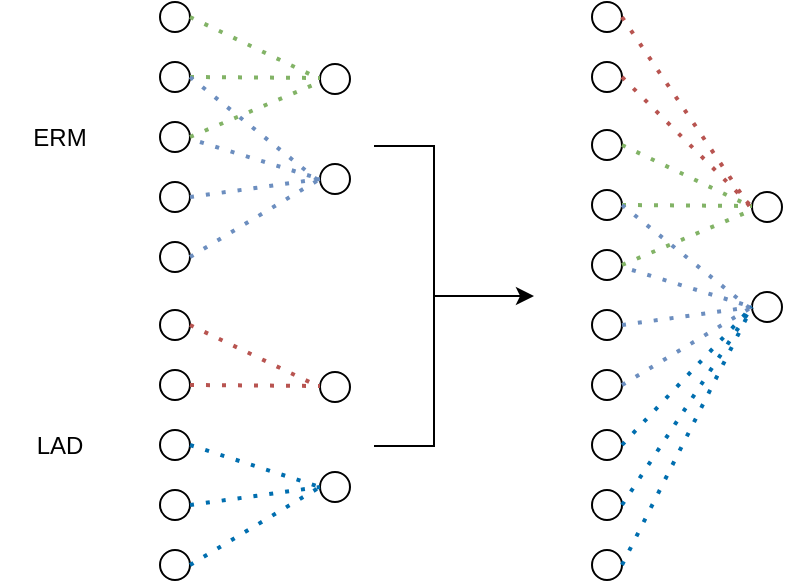 <mxfile version="26.0.1">
  <diagram name="第 1 页" id="Y5imS60aNz2UqjZGpG41">
    <mxGraphModel dx="873" dy="505" grid="1" gridSize="10" guides="1" tooltips="1" connect="1" arrows="1" fold="1" page="1" pageScale="1" pageWidth="827" pageHeight="1169" math="0" shadow="0">
      <root>
        <mxCell id="0" />
        <mxCell id="1" parent="0" />
        <mxCell id="pDlCXlPNkBOMOFqIXInU-1" value="" style="ellipse;whiteSpace=wrap;html=1;aspect=fixed;" vertex="1" parent="1">
          <mxGeometry x="200" y="79" width="15" height="15" as="geometry" />
        </mxCell>
        <mxCell id="pDlCXlPNkBOMOFqIXInU-2" value="" style="ellipse;whiteSpace=wrap;html=1;aspect=fixed;" vertex="1" parent="1">
          <mxGeometry x="200" y="109" width="15" height="15" as="geometry" />
        </mxCell>
        <mxCell id="pDlCXlPNkBOMOFqIXInU-3" value="" style="ellipse;whiteSpace=wrap;html=1;aspect=fixed;" vertex="1" parent="1">
          <mxGeometry x="200" y="139" width="15" height="15" as="geometry" />
        </mxCell>
        <mxCell id="pDlCXlPNkBOMOFqIXInU-4" value="" style="ellipse;whiteSpace=wrap;html=1;aspect=fixed;" vertex="1" parent="1">
          <mxGeometry x="200" y="169" width="15" height="15" as="geometry" />
        </mxCell>
        <mxCell id="pDlCXlPNkBOMOFqIXInU-5" value="" style="ellipse;whiteSpace=wrap;html=1;aspect=fixed;" vertex="1" parent="1">
          <mxGeometry x="200" y="199" width="15" height="15" as="geometry" />
        </mxCell>
        <mxCell id="pDlCXlPNkBOMOFqIXInU-6" value="" style="ellipse;whiteSpace=wrap;html=1;aspect=fixed;" vertex="1" parent="1">
          <mxGeometry x="280" y="110" width="15" height="15" as="geometry" />
        </mxCell>
        <mxCell id="pDlCXlPNkBOMOFqIXInU-7" value="" style="ellipse;whiteSpace=wrap;html=1;aspect=fixed;" vertex="1" parent="1">
          <mxGeometry x="280" y="160" width="15" height="15" as="geometry" />
        </mxCell>
        <mxCell id="pDlCXlPNkBOMOFqIXInU-13" value="" style="endArrow=none;dashed=1;html=1;dashPattern=1 3;strokeWidth=2;rounded=0;fillColor=#d5e8d4;strokeColor=#82b366;exitX=1;exitY=0.5;exitDx=0;exitDy=0;entryX=0;entryY=0.5;entryDx=0;entryDy=0;" edge="1" parent="1" source="pDlCXlPNkBOMOFqIXInU-1" target="pDlCXlPNkBOMOFqIXInU-6">
          <mxGeometry width="50" height="50" relative="1" as="geometry">
            <mxPoint x="250" y="79" as="sourcePoint" />
            <mxPoint x="300" y="29" as="targetPoint" />
          </mxGeometry>
        </mxCell>
        <mxCell id="pDlCXlPNkBOMOFqIXInU-14" value="" style="endArrow=none;dashed=1;html=1;dashPattern=1 3;strokeWidth=2;rounded=0;fillColor=#d5e8d4;strokeColor=#82b366;exitX=1;exitY=0.5;exitDx=0;exitDy=0;" edge="1" parent="1" source="pDlCXlPNkBOMOFqIXInU-2">
          <mxGeometry width="50" height="50" relative="1" as="geometry">
            <mxPoint x="225" y="97" as="sourcePoint" />
            <mxPoint x="280" y="117" as="targetPoint" />
          </mxGeometry>
        </mxCell>
        <mxCell id="pDlCXlPNkBOMOFqIXInU-15" value="" style="endArrow=none;dashed=1;html=1;dashPattern=1 3;strokeWidth=2;rounded=0;fillColor=#d5e8d4;strokeColor=#82b366;exitX=1;exitY=0.5;exitDx=0;exitDy=0;" edge="1" parent="1" source="pDlCXlPNkBOMOFqIXInU-3">
          <mxGeometry width="50" height="50" relative="1" as="geometry">
            <mxPoint x="225" y="127" as="sourcePoint" />
            <mxPoint x="280" y="119" as="targetPoint" />
          </mxGeometry>
        </mxCell>
        <mxCell id="pDlCXlPNkBOMOFqIXInU-16" value="" style="endArrow=none;dashed=1;html=1;dashPattern=1 3;strokeWidth=2;rounded=0;fillColor=#dae8fc;strokeColor=#6c8ebf;entryX=0;entryY=0.5;entryDx=0;entryDy=0;" edge="1" parent="1" target="pDlCXlPNkBOMOFqIXInU-7">
          <mxGeometry width="50" height="50" relative="1" as="geometry">
            <mxPoint x="220" y="149" as="sourcePoint" />
            <mxPoint x="390" y="249" as="targetPoint" />
          </mxGeometry>
        </mxCell>
        <mxCell id="pDlCXlPNkBOMOFqIXInU-17" value="" style="endArrow=none;dashed=1;html=1;dashPattern=1 3;strokeWidth=2;rounded=0;fillColor=#dae8fc;strokeColor=#6c8ebf;exitX=1;exitY=0.5;exitDx=0;exitDy=0;" edge="1" parent="1" source="pDlCXlPNkBOMOFqIXInU-2">
          <mxGeometry width="50" height="50" relative="1" as="geometry">
            <mxPoint x="230" y="159" as="sourcePoint" />
            <mxPoint x="280" y="169" as="targetPoint" />
          </mxGeometry>
        </mxCell>
        <mxCell id="pDlCXlPNkBOMOFqIXInU-18" value="" style="endArrow=none;dashed=1;html=1;dashPattern=1 3;strokeWidth=2;rounded=0;fillColor=#dae8fc;strokeColor=#6c8ebf;exitX=1;exitY=0.5;exitDx=0;exitDy=0;entryX=0;entryY=0.5;entryDx=0;entryDy=0;" edge="1" parent="1" source="pDlCXlPNkBOMOFqIXInU-4" target="pDlCXlPNkBOMOFqIXInU-7">
          <mxGeometry width="50" height="50" relative="1" as="geometry">
            <mxPoint x="225" y="127" as="sourcePoint" />
            <mxPoint x="290" y="179" as="targetPoint" />
          </mxGeometry>
        </mxCell>
        <mxCell id="pDlCXlPNkBOMOFqIXInU-19" value="" style="endArrow=none;dashed=1;html=1;dashPattern=1 3;strokeWidth=2;rounded=0;fillColor=#dae8fc;strokeColor=#6c8ebf;exitX=1;exitY=0.5;exitDx=0;exitDy=0;entryX=0;entryY=0.5;entryDx=0;entryDy=0;" edge="1" parent="1" source="pDlCXlPNkBOMOFqIXInU-5" target="pDlCXlPNkBOMOFqIXInU-7">
          <mxGeometry width="50" height="50" relative="1" as="geometry">
            <mxPoint x="225" y="187" as="sourcePoint" />
            <mxPoint x="290" y="178" as="targetPoint" />
          </mxGeometry>
        </mxCell>
        <mxCell id="pDlCXlPNkBOMOFqIXInU-20" value="ERM" style="text;html=1;align=center;verticalAlign=middle;whiteSpace=wrap;rounded=0;" vertex="1" parent="1">
          <mxGeometry x="120" y="131.5" width="60" height="30" as="geometry" />
        </mxCell>
        <mxCell id="pDlCXlPNkBOMOFqIXInU-21" value="" style="ellipse;whiteSpace=wrap;html=1;aspect=fixed;" vertex="1" parent="1">
          <mxGeometry x="200" y="233" width="15" height="15" as="geometry" />
        </mxCell>
        <mxCell id="pDlCXlPNkBOMOFqIXInU-22" value="" style="ellipse;whiteSpace=wrap;html=1;aspect=fixed;" vertex="1" parent="1">
          <mxGeometry x="200" y="263" width="15" height="15" as="geometry" />
        </mxCell>
        <mxCell id="pDlCXlPNkBOMOFqIXInU-23" value="" style="ellipse;whiteSpace=wrap;html=1;aspect=fixed;" vertex="1" parent="1">
          <mxGeometry x="200" y="293" width="15" height="15" as="geometry" />
        </mxCell>
        <mxCell id="pDlCXlPNkBOMOFqIXInU-24" value="" style="ellipse;whiteSpace=wrap;html=1;aspect=fixed;" vertex="1" parent="1">
          <mxGeometry x="200" y="323" width="15" height="15" as="geometry" />
        </mxCell>
        <mxCell id="pDlCXlPNkBOMOFqIXInU-25" value="" style="ellipse;whiteSpace=wrap;html=1;aspect=fixed;" vertex="1" parent="1">
          <mxGeometry x="200" y="353" width="15" height="15" as="geometry" />
        </mxCell>
        <mxCell id="pDlCXlPNkBOMOFqIXInU-26" value="" style="ellipse;whiteSpace=wrap;html=1;aspect=fixed;" vertex="1" parent="1">
          <mxGeometry x="280" y="264" width="15" height="15" as="geometry" />
        </mxCell>
        <mxCell id="pDlCXlPNkBOMOFqIXInU-27" value="" style="ellipse;whiteSpace=wrap;html=1;aspect=fixed;" vertex="1" parent="1">
          <mxGeometry x="280" y="314" width="15" height="15" as="geometry" />
        </mxCell>
        <mxCell id="pDlCXlPNkBOMOFqIXInU-28" value="" style="endArrow=none;dashed=1;html=1;dashPattern=1 3;strokeWidth=2;rounded=0;fillColor=#f8cecc;strokeColor=#b85450;exitX=1;exitY=0.5;exitDx=0;exitDy=0;entryX=0;entryY=0.5;entryDx=0;entryDy=0;" edge="1" parent="1" source="pDlCXlPNkBOMOFqIXInU-21" target="pDlCXlPNkBOMOFqIXInU-26">
          <mxGeometry width="50" height="50" relative="1" as="geometry">
            <mxPoint x="250" y="233" as="sourcePoint" />
            <mxPoint x="300" y="183" as="targetPoint" />
          </mxGeometry>
        </mxCell>
        <mxCell id="pDlCXlPNkBOMOFqIXInU-29" value="" style="endArrow=none;dashed=1;html=1;dashPattern=1 3;strokeWidth=2;rounded=0;fillColor=#f8cecc;strokeColor=#b85450;exitX=1;exitY=0.5;exitDx=0;exitDy=0;" edge="1" parent="1" source="pDlCXlPNkBOMOFqIXInU-22">
          <mxGeometry width="50" height="50" relative="1" as="geometry">
            <mxPoint x="225" y="251" as="sourcePoint" />
            <mxPoint x="280" y="271" as="targetPoint" />
          </mxGeometry>
        </mxCell>
        <mxCell id="pDlCXlPNkBOMOFqIXInU-31" value="" style="endArrow=none;dashed=1;html=1;dashPattern=1 3;strokeWidth=2;rounded=0;fillColor=#1ba1e2;strokeColor=#006EAF;entryX=0;entryY=0.5;entryDx=0;entryDy=0;exitX=1;exitY=0.5;exitDx=0;exitDy=0;" edge="1" parent="1" target="pDlCXlPNkBOMOFqIXInU-27" source="pDlCXlPNkBOMOFqIXInU-23">
          <mxGeometry width="50" height="50" relative="1" as="geometry">
            <mxPoint x="220" y="303" as="sourcePoint" />
            <mxPoint x="390" y="403" as="targetPoint" />
          </mxGeometry>
        </mxCell>
        <mxCell id="pDlCXlPNkBOMOFqIXInU-33" value="" style="endArrow=none;dashed=1;html=1;dashPattern=1 3;strokeWidth=2;rounded=0;fillColor=#1ba1e2;strokeColor=#006EAF;exitX=1;exitY=0.5;exitDx=0;exitDy=0;entryX=0;entryY=0.5;entryDx=0;entryDy=0;" edge="1" parent="1" source="pDlCXlPNkBOMOFqIXInU-24" target="pDlCXlPNkBOMOFqIXInU-27">
          <mxGeometry width="50" height="50" relative="1" as="geometry">
            <mxPoint x="225" y="281" as="sourcePoint" />
            <mxPoint x="290" y="333" as="targetPoint" />
          </mxGeometry>
        </mxCell>
        <mxCell id="pDlCXlPNkBOMOFqIXInU-34" value="" style="endArrow=none;dashed=1;html=1;dashPattern=1 3;strokeWidth=2;rounded=0;fillColor=#1ba1e2;strokeColor=#006EAF;exitX=1;exitY=0.5;exitDx=0;exitDy=0;entryX=0;entryY=0.5;entryDx=0;entryDy=0;" edge="1" parent="1" source="pDlCXlPNkBOMOFqIXInU-25" target="pDlCXlPNkBOMOFqIXInU-27">
          <mxGeometry width="50" height="50" relative="1" as="geometry">
            <mxPoint x="225" y="341" as="sourcePoint" />
            <mxPoint x="290" y="332" as="targetPoint" />
          </mxGeometry>
        </mxCell>
        <mxCell id="pDlCXlPNkBOMOFqIXInU-35" value="LAD" style="text;html=1;align=center;verticalAlign=middle;whiteSpace=wrap;rounded=0;" vertex="1" parent="1">
          <mxGeometry x="120" y="285.5" width="60" height="30" as="geometry" />
        </mxCell>
        <mxCell id="pDlCXlPNkBOMOFqIXInU-36" value="" style="ellipse;whiteSpace=wrap;html=1;aspect=fixed;" vertex="1" parent="1">
          <mxGeometry x="416" y="143" width="15" height="15" as="geometry" />
        </mxCell>
        <mxCell id="pDlCXlPNkBOMOFqIXInU-37" value="" style="ellipse;whiteSpace=wrap;html=1;aspect=fixed;" vertex="1" parent="1">
          <mxGeometry x="416" y="173" width="15" height="15" as="geometry" />
        </mxCell>
        <mxCell id="pDlCXlPNkBOMOFqIXInU-38" value="" style="ellipse;whiteSpace=wrap;html=1;aspect=fixed;" vertex="1" parent="1">
          <mxGeometry x="416" y="203" width="15" height="15" as="geometry" />
        </mxCell>
        <mxCell id="pDlCXlPNkBOMOFqIXInU-39" value="" style="ellipse;whiteSpace=wrap;html=1;aspect=fixed;" vertex="1" parent="1">
          <mxGeometry x="416" y="233" width="15" height="15" as="geometry" />
        </mxCell>
        <mxCell id="pDlCXlPNkBOMOFqIXInU-40" value="" style="ellipse;whiteSpace=wrap;html=1;aspect=fixed;" vertex="1" parent="1">
          <mxGeometry x="416" y="263" width="15" height="15" as="geometry" />
        </mxCell>
        <mxCell id="pDlCXlPNkBOMOFqIXInU-41" value="" style="ellipse;whiteSpace=wrap;html=1;aspect=fixed;" vertex="1" parent="1">
          <mxGeometry x="496" y="174" width="15" height="15" as="geometry" />
        </mxCell>
        <mxCell id="pDlCXlPNkBOMOFqIXInU-42" value="" style="ellipse;whiteSpace=wrap;html=1;aspect=fixed;" vertex="1" parent="1">
          <mxGeometry x="496" y="224" width="15" height="15" as="geometry" />
        </mxCell>
        <mxCell id="pDlCXlPNkBOMOFqIXInU-43" value="" style="endArrow=none;dashed=1;html=1;dashPattern=1 3;strokeWidth=2;rounded=0;fillColor=#d5e8d4;strokeColor=#82b366;exitX=1;exitY=0.5;exitDx=0;exitDy=0;entryX=0;entryY=0.5;entryDx=0;entryDy=0;" edge="1" parent="1" source="pDlCXlPNkBOMOFqIXInU-36" target="pDlCXlPNkBOMOFqIXInU-41">
          <mxGeometry width="50" height="50" relative="1" as="geometry">
            <mxPoint x="466" y="143" as="sourcePoint" />
            <mxPoint x="516" y="93" as="targetPoint" />
          </mxGeometry>
        </mxCell>
        <mxCell id="pDlCXlPNkBOMOFqIXInU-44" value="" style="endArrow=none;dashed=1;html=1;dashPattern=1 3;strokeWidth=2;rounded=0;fillColor=#d5e8d4;strokeColor=#82b366;exitX=1;exitY=0.5;exitDx=0;exitDy=0;" edge="1" parent="1" source="pDlCXlPNkBOMOFqIXInU-37">
          <mxGeometry width="50" height="50" relative="1" as="geometry">
            <mxPoint x="441" y="161" as="sourcePoint" />
            <mxPoint x="496" y="181" as="targetPoint" />
          </mxGeometry>
        </mxCell>
        <mxCell id="pDlCXlPNkBOMOFqIXInU-45" value="" style="endArrow=none;dashed=1;html=1;dashPattern=1 3;strokeWidth=2;rounded=0;fillColor=#d5e8d4;strokeColor=#82b366;exitX=1;exitY=0.5;exitDx=0;exitDy=0;" edge="1" parent="1" source="pDlCXlPNkBOMOFqIXInU-38">
          <mxGeometry width="50" height="50" relative="1" as="geometry">
            <mxPoint x="441" y="191" as="sourcePoint" />
            <mxPoint x="496" y="183" as="targetPoint" />
          </mxGeometry>
        </mxCell>
        <mxCell id="pDlCXlPNkBOMOFqIXInU-46" value="" style="endArrow=none;dashed=1;html=1;dashPattern=1 3;strokeWidth=2;rounded=0;fillColor=#dae8fc;strokeColor=#6c8ebf;entryX=0;entryY=0.5;entryDx=0;entryDy=0;" edge="1" parent="1" target="pDlCXlPNkBOMOFqIXInU-42">
          <mxGeometry width="50" height="50" relative="1" as="geometry">
            <mxPoint x="436" y="213" as="sourcePoint" />
            <mxPoint x="606" y="313" as="targetPoint" />
          </mxGeometry>
        </mxCell>
        <mxCell id="pDlCXlPNkBOMOFqIXInU-47" value="" style="endArrow=none;dashed=1;html=1;dashPattern=1 3;strokeWidth=2;rounded=0;fillColor=#dae8fc;strokeColor=#6c8ebf;exitX=1;exitY=0.5;exitDx=0;exitDy=0;" edge="1" parent="1" source="pDlCXlPNkBOMOFqIXInU-37">
          <mxGeometry width="50" height="50" relative="1" as="geometry">
            <mxPoint x="446" y="223" as="sourcePoint" />
            <mxPoint x="496" y="233" as="targetPoint" />
          </mxGeometry>
        </mxCell>
        <mxCell id="pDlCXlPNkBOMOFqIXInU-48" value="" style="endArrow=none;dashed=1;html=1;dashPattern=1 3;strokeWidth=2;rounded=0;fillColor=#dae8fc;strokeColor=#6c8ebf;exitX=1;exitY=0.5;exitDx=0;exitDy=0;entryX=0;entryY=0.5;entryDx=0;entryDy=0;" edge="1" parent="1" source="pDlCXlPNkBOMOFqIXInU-39" target="pDlCXlPNkBOMOFqIXInU-42">
          <mxGeometry width="50" height="50" relative="1" as="geometry">
            <mxPoint x="441" y="191" as="sourcePoint" />
            <mxPoint x="506" y="243" as="targetPoint" />
          </mxGeometry>
        </mxCell>
        <mxCell id="pDlCXlPNkBOMOFqIXInU-49" value="" style="endArrow=none;dashed=1;html=1;dashPattern=1 3;strokeWidth=2;rounded=0;fillColor=#dae8fc;strokeColor=#6c8ebf;exitX=1;exitY=0.5;exitDx=0;exitDy=0;entryX=0;entryY=0.5;entryDx=0;entryDy=0;" edge="1" parent="1" source="pDlCXlPNkBOMOFqIXInU-40" target="pDlCXlPNkBOMOFqIXInU-42">
          <mxGeometry width="50" height="50" relative="1" as="geometry">
            <mxPoint x="441" y="251" as="sourcePoint" />
            <mxPoint x="506" y="242" as="targetPoint" />
          </mxGeometry>
        </mxCell>
        <mxCell id="pDlCXlPNkBOMOFqIXInU-54" value="" style="ellipse;whiteSpace=wrap;html=1;aspect=fixed;" vertex="1" parent="1">
          <mxGeometry x="416" y="79" width="15" height="15" as="geometry" />
        </mxCell>
        <mxCell id="pDlCXlPNkBOMOFqIXInU-55" value="" style="ellipse;whiteSpace=wrap;html=1;aspect=fixed;" vertex="1" parent="1">
          <mxGeometry x="416" y="109" width="15" height="15" as="geometry" />
        </mxCell>
        <mxCell id="pDlCXlPNkBOMOFqIXInU-56" value="" style="endArrow=none;dashed=1;html=1;dashPattern=1 3;strokeWidth=2;rounded=0;fillColor=#f8cecc;strokeColor=#b85450;exitX=1;exitY=0.5;exitDx=0;exitDy=0;" edge="1" parent="1" source="pDlCXlPNkBOMOFqIXInU-54">
          <mxGeometry width="50" height="50" relative="1" as="geometry">
            <mxPoint x="466" y="79" as="sourcePoint" />
            <mxPoint x="496" y="183" as="targetPoint" />
          </mxGeometry>
        </mxCell>
        <mxCell id="pDlCXlPNkBOMOFqIXInU-57" value="" style="endArrow=none;dashed=1;html=1;dashPattern=1 3;strokeWidth=2;rounded=0;fillColor=#f8cecc;strokeColor=#b85450;exitX=1;exitY=0.5;exitDx=0;exitDy=0;entryX=0;entryY=0.5;entryDx=0;entryDy=0;" edge="1" parent="1" source="pDlCXlPNkBOMOFqIXInU-55" target="pDlCXlPNkBOMOFqIXInU-41">
          <mxGeometry width="50" height="50" relative="1" as="geometry">
            <mxPoint x="441" y="97" as="sourcePoint" />
            <mxPoint x="496" y="117" as="targetPoint" />
          </mxGeometry>
        </mxCell>
        <mxCell id="pDlCXlPNkBOMOFqIXInU-64" value="" style="ellipse;whiteSpace=wrap;html=1;aspect=fixed;" vertex="1" parent="1">
          <mxGeometry x="416" y="293" width="15" height="15" as="geometry" />
        </mxCell>
        <mxCell id="pDlCXlPNkBOMOFqIXInU-65" value="" style="ellipse;whiteSpace=wrap;html=1;aspect=fixed;" vertex="1" parent="1">
          <mxGeometry x="416" y="323" width="15" height="15" as="geometry" />
        </mxCell>
        <mxCell id="pDlCXlPNkBOMOFqIXInU-66" value="" style="ellipse;whiteSpace=wrap;html=1;aspect=fixed;" vertex="1" parent="1">
          <mxGeometry x="416" y="353" width="15" height="15" as="geometry" />
        </mxCell>
        <mxCell id="pDlCXlPNkBOMOFqIXInU-67" value="" style="endArrow=none;dashed=1;html=1;dashPattern=1 3;strokeWidth=2;rounded=0;fillColor=#1ba1e2;strokeColor=#006EAF;entryX=0;entryY=0.5;entryDx=0;entryDy=0;exitX=1;exitY=0.5;exitDx=0;exitDy=0;" edge="1" parent="1" source="pDlCXlPNkBOMOFqIXInU-64" target="pDlCXlPNkBOMOFqIXInU-42">
          <mxGeometry width="50" height="50" relative="1" as="geometry">
            <mxPoint x="436" y="303" as="sourcePoint" />
            <mxPoint x="496" y="322" as="targetPoint" />
          </mxGeometry>
        </mxCell>
        <mxCell id="pDlCXlPNkBOMOFqIXInU-68" value="" style="endArrow=none;dashed=1;html=1;dashPattern=1 3;strokeWidth=2;rounded=0;fillColor=#1ba1e2;strokeColor=#006EAF;exitX=1;exitY=0.5;exitDx=0;exitDy=0;entryX=0;entryY=0.5;entryDx=0;entryDy=0;" edge="1" parent="1" source="pDlCXlPNkBOMOFqIXInU-65" target="pDlCXlPNkBOMOFqIXInU-42">
          <mxGeometry width="50" height="50" relative="1" as="geometry">
            <mxPoint x="441" y="281" as="sourcePoint" />
            <mxPoint x="496" y="322" as="targetPoint" />
          </mxGeometry>
        </mxCell>
        <mxCell id="pDlCXlPNkBOMOFqIXInU-69" value="" style="endArrow=none;dashed=1;html=1;dashPattern=1 3;strokeWidth=2;rounded=0;fillColor=#1ba1e2;strokeColor=#006EAF;exitX=1;exitY=0.5;exitDx=0;exitDy=0;entryX=0;entryY=0.5;entryDx=0;entryDy=0;" edge="1" parent="1" source="pDlCXlPNkBOMOFqIXInU-66" target="pDlCXlPNkBOMOFqIXInU-42">
          <mxGeometry width="50" height="50" relative="1" as="geometry">
            <mxPoint x="441" y="341" as="sourcePoint" />
            <mxPoint x="496" y="322" as="targetPoint" />
          </mxGeometry>
        </mxCell>
        <mxCell id="pDlCXlPNkBOMOFqIXInU-73" style="edgeStyle=orthogonalEdgeStyle;rounded=0;orthogonalLoop=1;jettySize=auto;html=1;exitX=0;exitY=0.5;exitDx=0;exitDy=0;exitPerimeter=0;" edge="1" parent="1" source="pDlCXlPNkBOMOFqIXInU-72">
          <mxGeometry relative="1" as="geometry">
            <mxPoint x="387" y="226" as="targetPoint" />
          </mxGeometry>
        </mxCell>
        <mxCell id="pDlCXlPNkBOMOFqIXInU-72" value="" style="strokeWidth=1;html=1;shape=mxgraph.flowchart.annotation_1;align=left;pointerEvents=1;flipH=1;" vertex="1" parent="1">
          <mxGeometry x="307" y="151" width="30" height="150" as="geometry" />
        </mxCell>
      </root>
    </mxGraphModel>
  </diagram>
</mxfile>
